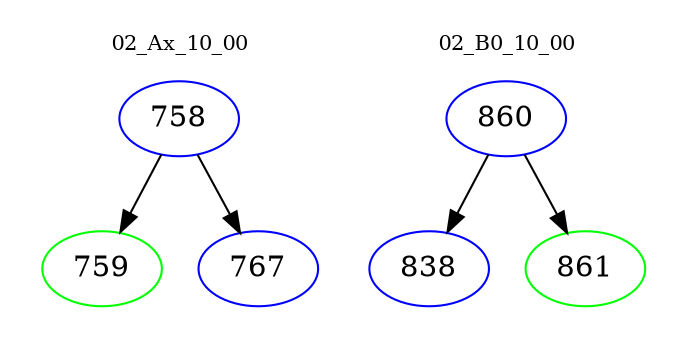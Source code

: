 digraph{
subgraph cluster_0 {
color = white
label = "02_Ax_10_00";
fontsize=10;
T0_758 [label="758", color="blue"]
T0_758 -> T0_759 [color="black"]
T0_759 [label="759", color="green"]
T0_758 -> T0_767 [color="black"]
T0_767 [label="767", color="blue"]
}
subgraph cluster_1 {
color = white
label = "02_B0_10_00";
fontsize=10;
T1_860 [label="860", color="blue"]
T1_860 -> T1_838 [color="black"]
T1_838 [label="838", color="blue"]
T1_860 -> T1_861 [color="black"]
T1_861 [label="861", color="green"]
}
}
